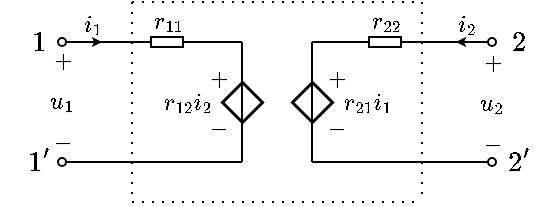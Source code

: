 <mxfile version="17.2.1" type="device"><diagram id="5rbgzLOTwC2UY9oqK9Cq" name="第 1 页"><mxGraphModel dx="241" dy="288" grid="1" gridSize="5" guides="1" tooltips="1" connect="1" arrows="1" fold="1" page="1" pageScale="1" pageWidth="827" pageHeight="1169" math="1" shadow="0"><root><mxCell id="0"/><mxCell id="1" parent="0"/><mxCell id="KB8xq0Ohz5ImzVgBlRWn-16" value="$$1'$$" style="text;html=1;align=center;verticalAlign=middle;resizable=1;points=[];autosize=1;strokeColor=none;fillColor=none;movable=1;rotatable=1;deletable=1;editable=1;connectable=0;" vertex="1" parent="1"><mxGeometry x="225" y="330" width="15" height="20" as="geometry"/></mxCell><mxCell id="KB8xq0Ohz5ImzVgBlRWn-15" value="$$1$$" style="text;html=1;align=center;verticalAlign=middle;resizable=1;points=[];autosize=1;strokeColor=none;fillColor=none;movable=1;rotatable=1;deletable=1;editable=1;connectable=0;" vertex="1" parent="1"><mxGeometry x="225" y="270" width="15" height="20" as="geometry"/></mxCell><mxCell id="_tpZHG4uNnz5ES9-Bjnb-25" value="\(u_2\)" style="text;html=1;resizable=1;autosize=1;align=center;verticalAlign=middle;points=[];fillColor=none;strokeColor=none;rounded=0;comic=0;movable=1;rotatable=1;deletable=1;editable=1;connectable=0;fontSize=10;" parent="1" vertex="1"><mxGeometry x="450" y="301" width="20" height="20" as="geometry"/></mxCell><mxCell id="vnZBPzhVjVgXWo8NbZRj-8" value="$$-$$" style="text;resizable=1;autosize=1;align=center;verticalAlign=middle;points=[];fillColor=none;strokeColor=none;rounded=0;html=1;imageAspect=1;noLabel=0;recursiveResize=1;expand=1;editable=1;movable=1;rotatable=1;deletable=1;connectable=0;comic=0;fontSize=10;" parent="1" vertex="1"><mxGeometry x="315" y="315" width="15" height="15" as="geometry"/></mxCell><mxCell id="vnZBPzhVjVgXWo8NbZRj-9" value="$$+$$" style="text;html=1;resizable=1;autosize=1;align=center;verticalAlign=middle;points=[];fillColor=none;strokeColor=none;rounded=0;movable=1;rotatable=1;deletable=1;editable=1;connectable=0;fontSize=10;" parent="1" vertex="1"><mxGeometry x="315" y="290" width="15" height="15" as="geometry"/></mxCell><mxCell id="vnZBPzhVjVgXWo8NbZRj-19" value="$$r_{11}$$" style="text;html=1;resizable=1;autosize=1;align=center;verticalAlign=middle;points=[];fillColor=none;strokeColor=none;rounded=0;fontSize=10;movable=1;rotatable=1;deletable=1;editable=1;connectable=0;" parent="1" vertex="1"><mxGeometry x="285" y="260" width="25" height="20" as="geometry"/></mxCell><mxCell id="vnZBPzhVjVgXWo8NbZRj-23" value="" style="endArrow=none;html=1;rounded=0;fontSize=10;startSize=4;endSize=4;entryX=1;entryY=0.5;entryDx=0;entryDy=0;entryPerimeter=0;" parent="1" target="vnZBPzhVjVgXWo8NbZRj-24" edge="1"><mxGeometry width="50" height="50" relative="1" as="geometry"><mxPoint x="270" y="280" as="sourcePoint"/><mxPoint x="439.5" y="190.5" as="targetPoint"/></mxGeometry></mxCell><mxCell id="vnZBPzhVjVgXWo8NbZRj-24" value="" style="pointerEvents=1;verticalLabelPosition=bottom;shadow=0;dashed=0;align=center;html=1;verticalAlign=top;shape=mxgraph.electrical.resistors.resistor_1;fontSize=10;direction=west;" parent="1" vertex="1"><mxGeometry x="285" y="277.5" width="25" height="5" as="geometry"/></mxCell><mxCell id="vnZBPzhVjVgXWo8NbZRj-25" value="" style="endArrow=none;html=1;rounded=0;fontSize=10;startSize=4;endSize=4;exitX=0;exitY=0.5;exitDx=0;exitDy=0;exitPerimeter=0;" parent="1" source="vnZBPzhVjVgXWo8NbZRj-24" edge="1"><mxGeometry width="50" height="50" relative="1" as="geometry"><mxPoint x="397" y="175.5" as="sourcePoint"/><mxPoint x="335" y="280" as="targetPoint"/></mxGeometry></mxCell><mxCell id="vnZBPzhVjVgXWo8NbZRj-27" value="" style="endArrow=oval;html=1;rounded=0;fontSize=10;startSize=4;endSize=4;endFill=0;" parent="1" edge="1"><mxGeometry width="50" height="50" relative="1" as="geometry"><mxPoint x="280" y="280" as="sourcePoint"/><mxPoint x="245" y="280" as="targetPoint"/></mxGeometry></mxCell><mxCell id="vnZBPzhVjVgXWo8NbZRj-30" value="" style="endArrow=classic;html=1;rounded=0;fontSize=10;endSize=2;" parent="1" edge="1"><mxGeometry width="50" height="50" relative="1" as="geometry"><mxPoint x="255" y="280" as="sourcePoint"/><mxPoint x="265" y="280" as="targetPoint"/></mxGeometry></mxCell><mxCell id="vnZBPzhVjVgXWo8NbZRj-31" value="$$i_1$$" style="text;html=1;resizable=1;autosize=1;align=center;verticalAlign=middle;points=[];fillColor=none;strokeColor=none;rounded=0;fontSize=10;movable=1;rotatable=1;deletable=1;editable=1;connectable=0;" parent="1" vertex="1"><mxGeometry x="250" y="261" width="20" height="20" as="geometry"/></mxCell><mxCell id="vnZBPzhVjVgXWo8NbZRj-33" value="" style="endArrow=oval;html=1;rounded=0;fontSize=10;startSize=4;endSize=4;endFill=0;" parent="1" edge="1"><mxGeometry width="50" height="50" relative="1" as="geometry"><mxPoint x="335" y="340" as="sourcePoint"/><mxPoint x="245" y="340" as="targetPoint"/></mxGeometry></mxCell><mxCell id="vnZBPzhVjVgXWo8NbZRj-36" value="\(r_{12}i_2\)" style="text;html=1;resizable=1;autosize=1;align=center;verticalAlign=middle;points=[];fillColor=none;strokeColor=none;rounded=0;comic=0;movable=1;rotatable=1;deletable=1;editable=1;connectable=0;fontSize=10;" parent="1" vertex="1"><mxGeometry x="291.5" y="300" width="32" height="20" as="geometry"/></mxCell><mxCell id="vnZBPzhVjVgXWo8NbZRj-39" value="$$+$$" style="text;html=1;resizable=1;autosize=1;align=center;verticalAlign=middle;points=[];fillColor=none;strokeColor=none;rounded=0;movable=1;rotatable=1;deletable=1;editable=1;connectable=0;fontSize=10;" parent="1" vertex="1"><mxGeometry x="237.0" y="283" width="15" height="12" as="geometry"/></mxCell><mxCell id="vnZBPzhVjVgXWo8NbZRj-40" value="$$-$$" style="text;resizable=1;autosize=1;align=center;verticalAlign=middle;points=[];fillColor=none;strokeColor=none;rounded=0;html=1;imageAspect=1;noLabel=0;recursiveResize=1;expand=1;editable=1;movable=1;rotatable=1;deletable=1;connectable=0;comic=0;fontSize=10;" parent="1" vertex="1"><mxGeometry x="237.0" y="325" width="15" height="9" as="geometry"/></mxCell><mxCell id="vnZBPzhVjVgXWo8NbZRj-41" value="\(u_1\)" style="text;html=1;resizable=1;autosize=1;align=center;verticalAlign=middle;points=[];fillColor=none;strokeColor=none;rounded=0;comic=0;movable=1;rotatable=1;deletable=1;editable=1;connectable=0;fontSize=10;" parent="1" vertex="1"><mxGeometry x="235" y="300" width="20" height="20" as="geometry"/></mxCell><mxCell id="_tpZHG4uNnz5ES9-Bjnb-19" value="" style="endArrow=oval;html=1;rounded=0;fontSize=10;startSize=4;endSize=4;endFill=0;exitX=1;exitY=0.5;exitDx=0;exitDy=0;exitPerimeter=0;" parent="1" edge="1" source="_tpZHG4uNnz5ES9-Bjnb-31"><mxGeometry width="50" height="50" relative="1" as="geometry"><mxPoint x="420" y="280" as="sourcePoint"/><mxPoint x="460" y="280" as="targetPoint"/></mxGeometry></mxCell><mxCell id="_tpZHG4uNnz5ES9-Bjnb-20" value="" style="endArrow=classic;html=1;rounded=0;fontSize=10;endSize=2;" parent="1" edge="1"><mxGeometry width="50" height="50" relative="1" as="geometry"><mxPoint x="453" y="280" as="sourcePoint"/><mxPoint x="442" y="280" as="targetPoint"/></mxGeometry></mxCell><mxCell id="_tpZHG4uNnz5ES9-Bjnb-21" value="$$i_2$$" style="text;html=1;resizable=1;autosize=1;align=center;verticalAlign=middle;points=[];fillColor=none;strokeColor=none;rounded=0;fontSize=10;movable=1;rotatable=1;deletable=1;editable=1;connectable=0;" parent="1" vertex="1"><mxGeometry x="437" y="261" width="20" height="20" as="geometry"/></mxCell><mxCell id="_tpZHG4uNnz5ES9-Bjnb-22" value="" style="endArrow=oval;html=1;rounded=0;fontSize=10;startSize=4;endSize=4;endFill=0;" parent="1" edge="1"><mxGeometry width="50" height="50" relative="1" as="geometry"><mxPoint x="370" y="340" as="sourcePoint"/><mxPoint x="460" y="340" as="targetPoint"/></mxGeometry></mxCell><mxCell id="_tpZHG4uNnz5ES9-Bjnb-23" value="$$+$$" style="text;html=1;resizable=1;autosize=1;align=center;verticalAlign=middle;points=[];fillColor=none;strokeColor=none;rounded=0;movable=1;rotatable=1;deletable=1;editable=1;connectable=0;fontSize=10;" parent="1" vertex="1"><mxGeometry x="452" y="284" width="15" height="12" as="geometry"/></mxCell><mxCell id="_tpZHG4uNnz5ES9-Bjnb-24" value="$$-$$" style="text;resizable=1;autosize=1;align=center;verticalAlign=middle;points=[];fillColor=none;strokeColor=none;rounded=0;html=1;imageAspect=1;noLabel=0;recursiveResize=1;expand=1;editable=1;movable=1;rotatable=1;deletable=1;connectable=0;comic=0;fontSize=10;" parent="1" vertex="1"><mxGeometry x="452" y="326" width="15" height="9" as="geometry"/></mxCell><mxCell id="_tpZHG4uNnz5ES9-Bjnb-29" value="$$r_{22}$$" style="text;html=1;resizable=1;autosize=1;align=center;verticalAlign=middle;points=[];fillColor=none;strokeColor=none;rounded=0;fontSize=10;movable=1;rotatable=1;deletable=1;editable=1;connectable=0;" parent="1" vertex="1"><mxGeometry x="396.5" y="260" width="20" height="20" as="geometry"/></mxCell><mxCell id="_tpZHG4uNnz5ES9-Bjnb-31" value="" style="pointerEvents=1;verticalLabelPosition=bottom;shadow=0;dashed=0;align=center;html=1;verticalAlign=top;shape=mxgraph.electrical.resistors.resistor_1;fontSize=10;direction=east;" parent="1" vertex="1"><mxGeometry x="394" y="277.5" width="25" height="5" as="geometry"/></mxCell><mxCell id="KB8xq0Ohz5ImzVgBlRWn-1" value="" style="pointerEvents=1;verticalLabelPosition=bottom;shadow=0;dashed=0;align=center;html=1;verticalAlign=top;shape=mxgraph.electrical.signal_sources.source;aspect=fixed;points=[[0.5,0,0],[1,0.5,0],[0.5,1,0],[0,0.5,0]];elSignalType=none;elSourceType=dependent;strokeWidth=1.5;direction=south;" vertex="1" parent="1"><mxGeometry x="325" y="300" width="20" height="20" as="geometry"/></mxCell><mxCell id="KB8xq0Ohz5ImzVgBlRWn-2" value="" style="endArrow=none;html=1;rounded=0;fontSize=12;startSize=4;endSize=1;strokeWidth=1;jumpStyle=none;jumpSize=6;entryX=0;entryY=0.5;entryDx=0;entryDy=0;entryPerimeter=0;exitX=1;exitY=0.5;exitDx=0;exitDy=0;exitPerimeter=0;" edge="1" parent="1" source="KB8xq0Ohz5ImzVgBlRWn-1" target="KB8xq0Ohz5ImzVgBlRWn-1"><mxGeometry width="50" height="50" relative="1" as="geometry"><mxPoint x="305" y="314.58" as="sourcePoint"/><mxPoint x="365" y="244.58" as="targetPoint"/></mxGeometry></mxCell><mxCell id="KB8xq0Ohz5ImzVgBlRWn-3" value="" style="endArrow=none;html=1;rounded=0;exitX=0;exitY=0.5;exitDx=0;exitDy=0;exitPerimeter=0;" edge="1" parent="1" source="KB8xq0Ohz5ImzVgBlRWn-1"><mxGeometry width="50" height="50" relative="1" as="geometry"><mxPoint x="345" y="329.58" as="sourcePoint"/><mxPoint x="335" y="280" as="targetPoint"/></mxGeometry></mxCell><mxCell id="KB8xq0Ohz5ImzVgBlRWn-4" value="" style="endArrow=none;html=1;rounded=0;entryX=1;entryY=0.5;entryDx=0;entryDy=0;entryPerimeter=0;" edge="1" parent="1" target="KB8xq0Ohz5ImzVgBlRWn-1"><mxGeometry width="50" height="50" relative="1" as="geometry"><mxPoint x="335" y="340" as="sourcePoint"/><mxPoint x="430" y="340" as="targetPoint"/></mxGeometry></mxCell><mxCell id="KB8xq0Ohz5ImzVgBlRWn-10" value="" style="pointerEvents=1;verticalLabelPosition=bottom;shadow=0;dashed=0;align=center;html=1;verticalAlign=top;shape=mxgraph.electrical.signal_sources.source;aspect=fixed;points=[[0.5,0,0],[1,0.5,0],[0.5,1,0],[0,0.5,0]];elSignalType=none;elSourceType=dependent;strokeWidth=1.5;direction=south;" vertex="1" parent="1"><mxGeometry x="360" y="300" width="20" height="20" as="geometry"/></mxCell><mxCell id="KB8xq0Ohz5ImzVgBlRWn-11" value="" style="endArrow=none;html=1;rounded=0;fontSize=12;startSize=4;endSize=1;strokeWidth=1;jumpStyle=none;jumpSize=6;entryX=0;entryY=0.5;entryDx=0;entryDy=0;entryPerimeter=0;exitX=1;exitY=0.5;exitDx=0;exitDy=0;exitPerimeter=0;" edge="1" parent="1" source="KB8xq0Ohz5ImzVgBlRWn-10" target="KB8xq0Ohz5ImzVgBlRWn-10"><mxGeometry width="50" height="50" relative="1" as="geometry"><mxPoint x="340" y="314.58" as="sourcePoint"/><mxPoint x="400" y="244.58" as="targetPoint"/></mxGeometry></mxCell><mxCell id="KB8xq0Ohz5ImzVgBlRWn-12" value="" style="endArrow=none;html=1;rounded=0;exitX=0;exitY=0.5;exitDx=0;exitDy=0;exitPerimeter=0;" edge="1" parent="1" source="KB8xq0Ohz5ImzVgBlRWn-10"><mxGeometry width="50" height="50" relative="1" as="geometry"><mxPoint x="380" y="329.58" as="sourcePoint"/><mxPoint x="370" y="280" as="targetPoint"/></mxGeometry></mxCell><mxCell id="KB8xq0Ohz5ImzVgBlRWn-13" value="" style="endArrow=none;html=1;rounded=0;entryX=1;entryY=0.5;entryDx=0;entryDy=0;entryPerimeter=0;" edge="1" parent="1" target="KB8xq0Ohz5ImzVgBlRWn-10"><mxGeometry width="50" height="50" relative="1" as="geometry"><mxPoint x="370" y="340" as="sourcePoint"/><mxPoint x="465" y="340" as="targetPoint"/></mxGeometry></mxCell><mxCell id="KB8xq0Ohz5ImzVgBlRWn-17" value="$$-$$" style="text;resizable=1;autosize=1;align=center;verticalAlign=middle;points=[];fillColor=none;strokeColor=none;rounded=0;html=1;imageAspect=1;noLabel=0;recursiveResize=1;expand=1;editable=1;movable=1;rotatable=1;deletable=1;connectable=0;comic=0;fontSize=10;" vertex="1" parent="1"><mxGeometry x="374" y="315" width="15" height="15" as="geometry"/></mxCell><mxCell id="KB8xq0Ohz5ImzVgBlRWn-18" value="$$+$$" style="text;html=1;resizable=1;autosize=1;align=center;verticalAlign=middle;points=[];fillColor=none;strokeColor=none;rounded=0;movable=1;rotatable=1;deletable=1;editable=1;connectable=0;fontSize=10;" vertex="1" parent="1"><mxGeometry x="374" y="290" width="15" height="15" as="geometry"/></mxCell><mxCell id="KB8xq0Ohz5ImzVgBlRWn-19" value="\(r_{21}i_1\)" style="text;html=1;resizable=1;autosize=1;align=center;verticalAlign=middle;points=[];fillColor=none;strokeColor=none;rounded=0;comic=0;movable=1;rotatable=1;deletable=1;editable=1;connectable=0;fontSize=10;" vertex="1" parent="1"><mxGeometry x="385" y="300" width="25" height="20" as="geometry"/></mxCell><mxCell id="KB8xq0Ohz5ImzVgBlRWn-20" value="" style="endArrow=none;html=1;rounded=0;exitX=0;exitY=0.5;exitDx=0;exitDy=0;exitPerimeter=0;" edge="1" parent="1" source="_tpZHG4uNnz5ES9-Bjnb-31"><mxGeometry width="50" height="50" relative="1" as="geometry"><mxPoint x="395" y="255" as="sourcePoint"/><mxPoint x="370" y="280" as="targetPoint"/></mxGeometry></mxCell><mxCell id="KB8xq0Ohz5ImzVgBlRWn-21" value="$$2$$" style="text;html=1;align=center;verticalAlign=middle;resizable=1;points=[];autosize=1;strokeColor=none;fillColor=none;movable=1;rotatable=1;deletable=1;editable=1;connectable=1;" vertex="1" parent="1"><mxGeometry x="465" y="270" width="15" height="20" as="geometry"/></mxCell><mxCell id="KB8xq0Ohz5ImzVgBlRWn-22" value="$$2'$$" style="text;html=1;align=center;verticalAlign=middle;resizable=1;points=[];autosize=1;strokeColor=none;fillColor=none;movable=1;rotatable=1;deletable=1;editable=1;connectable=1;" vertex="1" parent="1"><mxGeometry x="465" y="330" width="15" height="20" as="geometry"/></mxCell><mxCell id="KB8xq0Ohz5ImzVgBlRWn-23" value="" style="endArrow=none;html=1;rounded=0;dashed=1;dashPattern=1 4;" edge="1" parent="1"><mxGeometry width="50" height="50" relative="1" as="geometry"><mxPoint x="280" y="260" as="sourcePoint"/><mxPoint x="425" y="260" as="targetPoint"/></mxGeometry></mxCell><mxCell id="KB8xq0Ohz5ImzVgBlRWn-24" value="" style="endArrow=none;html=1;rounded=0;dashed=1;dashPattern=1 4;" edge="1" parent="1"><mxGeometry width="50" height="50" relative="1" as="geometry"><mxPoint x="280" y="360" as="sourcePoint"/><mxPoint x="425" y="360" as="targetPoint"/></mxGeometry></mxCell><mxCell id="KB8xq0Ohz5ImzVgBlRWn-25" value="" style="endArrow=none;html=1;rounded=0;dashed=1;dashPattern=1 4;" edge="1" parent="1"><mxGeometry width="50" height="50" relative="1" as="geometry"><mxPoint x="280" y="260" as="sourcePoint"/><mxPoint x="280" y="360" as="targetPoint"/></mxGeometry></mxCell><mxCell id="KB8xq0Ohz5ImzVgBlRWn-26" value="" style="endArrow=none;html=1;rounded=0;dashed=1;dashPattern=1 4;" edge="1" parent="1"><mxGeometry width="50" height="50" relative="1" as="geometry"><mxPoint x="425" y="260" as="sourcePoint"/><mxPoint x="425" y="360" as="targetPoint"/></mxGeometry></mxCell></root></mxGraphModel></diagram></mxfile>